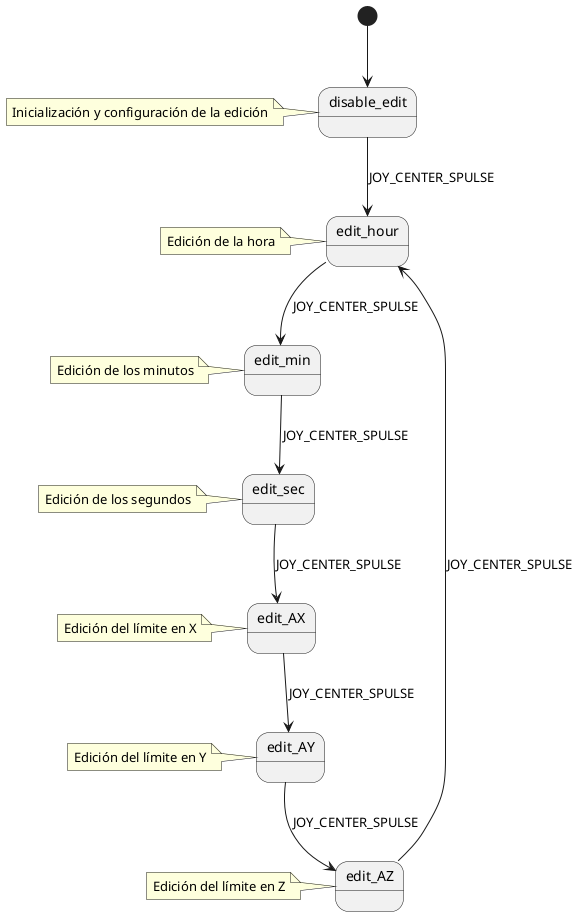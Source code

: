 @startuml

[*] --> disable_edit

state disable_edit {
}
note left of disable_edit : Inicialización y configuración de la edición

disable_edit --> edit_hour : JOY_CENTER_SPULSE

state edit_hour {
}
note left of edit_hour : Edición de la hora
edit_hour --> edit_min : JOY_CENTER_SPULSE

state edit_min {
}
note left of edit_min : Edición de los minutos
edit_min --> edit_sec : JOY_CENTER_SPULSE

state edit_sec {
}
note left of edit_sec : Edición de los segundos
edit_sec --> edit_AX : JOY_CENTER_SPULSE

state edit_AX {
}
note left of edit_AX : Edición del límite en X
edit_AX --> edit_AY : JOY_CENTER_SPULSE

state edit_AY {
}
note left of edit_AY : Edición del límite en Y
edit_AY --> edit_AZ : JOY_CENTER_SPULSE

state edit_AZ {
}
note left of edit_AZ : Edición del límite en Z
edit_AZ --> edit_hour : JOY_CENTER_SPULSE

@enduml
